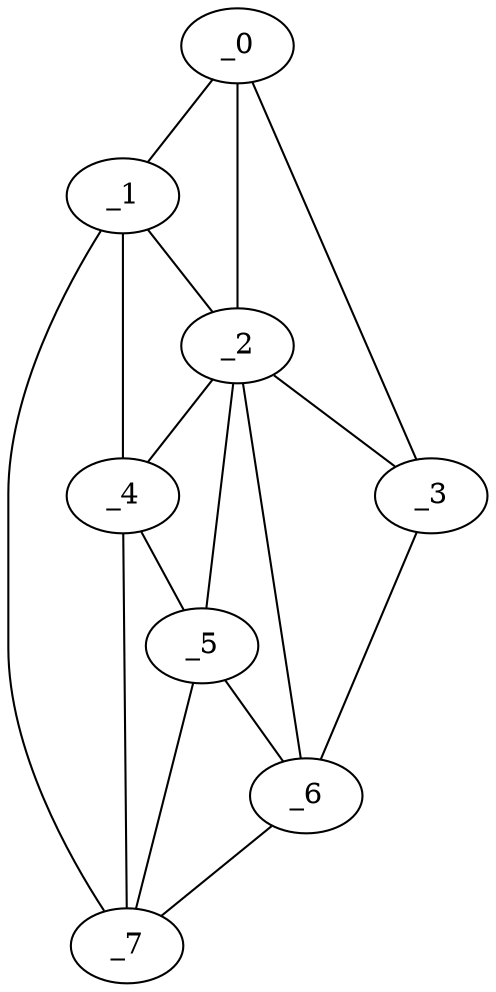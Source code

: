 graph "obj82__195.gxl" {
	_0	 [x=45,
		y=14];
	_1	 [x=56,
		y=11];
	_0 -- _1	 [valence=1];
	_2	 [x=70,
		y=33];
	_0 -- _2	 [valence=2];
	_3	 [x=74,
		y=59];
	_0 -- _3	 [valence=1];
	_1 -- _2	 [valence=2];
	_4	 [x=77,
		y=25];
	_1 -- _4	 [valence=1];
	_7	 [x=90,
		y=16];
	_1 -- _7	 [valence=1];
	_2 -- _3	 [valence=2];
	_2 -- _4	 [valence=2];
	_5	 [x=83,
		y=24];
	_2 -- _5	 [valence=2];
	_6	 [x=85,
		y=54];
	_2 -- _6	 [valence=2];
	_3 -- _6	 [valence=1];
	_4 -- _5	 [valence=2];
	_4 -- _7	 [valence=1];
	_5 -- _6	 [valence=2];
	_5 -- _7	 [valence=2];
	_6 -- _7	 [valence=1];
}

